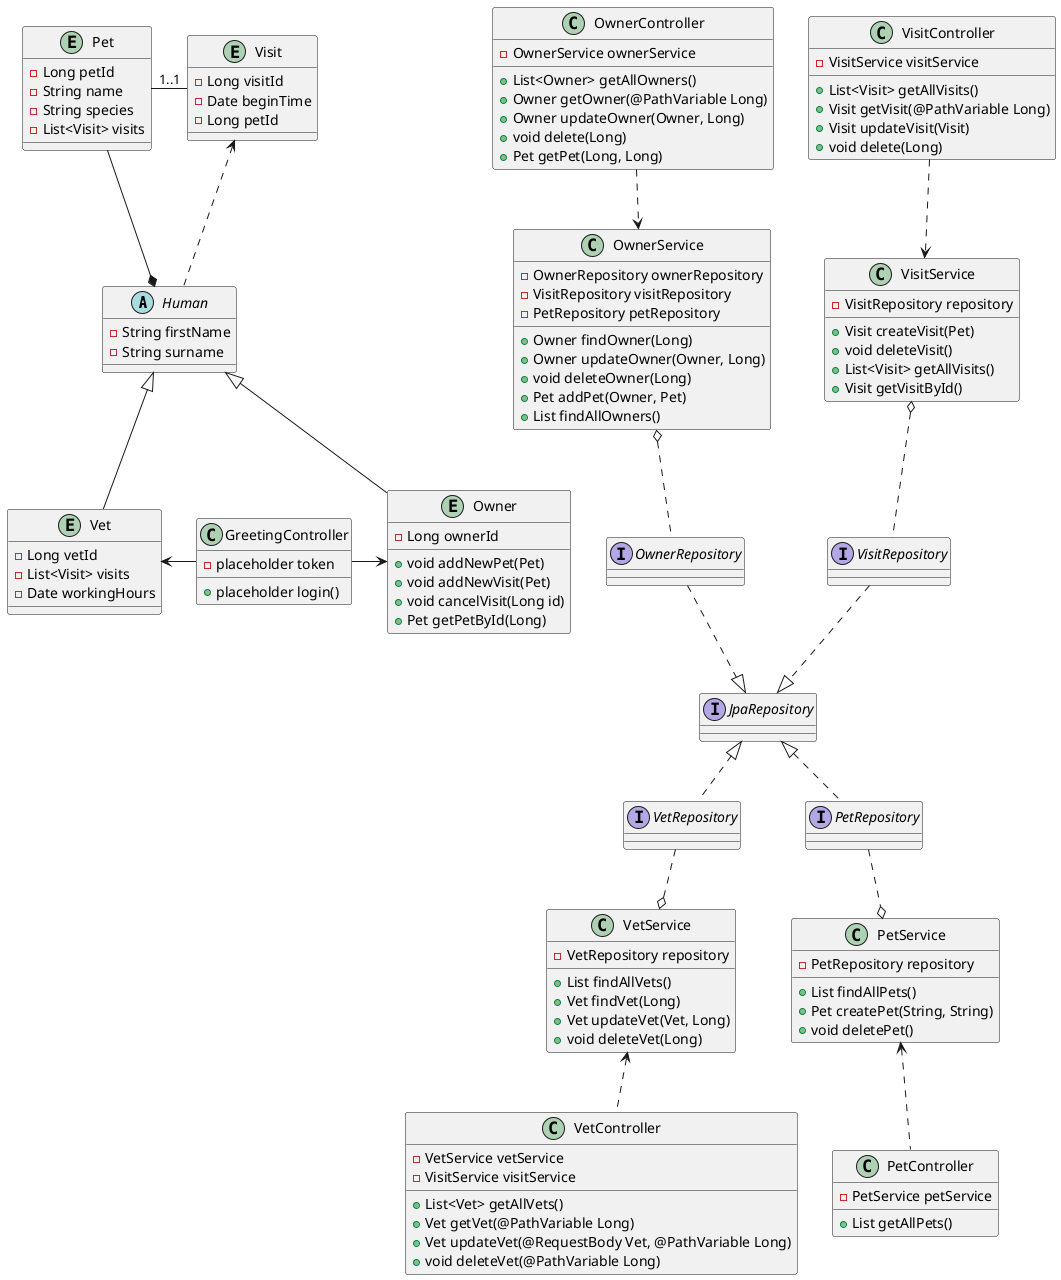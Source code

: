 @startuml PetClinic


abstract Human{
    -String firstName
    -String surname
}

entity Owner extends Human {
    -Long ownerId
    +void addNewPet(Pet)
    +void addNewVisit(Pet)
    +void cancelVisit(Long id)
    +Pet getPetById(Long)
}

entity Vet extends Human {
    -Long vetId
    -List<Visit> visits
    -Date workingHours
}

entity Visit {
    -Long visitId
    -Date beginTime
    -Long petId
}

entity Pet {
    -Long petId
    -String name
    -String species
    -List<Visit> visits
}

interface VetRepository 
interface PetRepository 
interface OwnerRepository
interface VisitRepository
interface JpaRepository

JpaRepository <|.. VetRepository
JpaRepository <|.. PetRepository
OwnerRepository ..|> JpaRepository
VisitRepository ..|> JpaRepository

PetRepository ..o PetService
VetRepository ..o VetService
OwnerService o.. OwnerRepository
VisitService o.. VisitRepository

PetService <.. PetController
VetService <.. VetController
OwnerController ..> OwnerService
VisitController ..> VisitService

Pet -* Human
Visit <.. Human
Pet "1..1" - Visit

GreetingController -> Owner
Vet <- GreetingController

class OwnerService {
    -OwnerRepository ownerRepository
    -VisitRepository visitRepository
    -PetRepository petRepository
    +Owner findOwner(Long)
    +Owner updateOwner(Owner, Long)
    +void deleteOwner(Long)
    +Pet addPet(Owner, Pet)
    +List findAllOwners()
}

class PetService {
    -PetRepository repository
    +List findAllPets()
    +Pet createPet(String, String)
    +void deletePet()
}

class VetService {
    -VetRepository repository
    +List findAllVets()
    +Vet findVet(Long)
    +Vet updateVet(Vet, Long)
    +void deleteVet(Long)
}

class VisitService {
    -VisitRepository repository
    +Visit createVisit(Pet)
    +void deleteVisit()
    +List<Visit> getAllVisits()
    +Visit getVisitById()
}

class GreetingController {
    -placeholder token
    +placeholder login()
}

class OwnerController {
    -OwnerService ownerService
    +List<Owner> getAllOwners()
    +Owner getOwner(@PathVariable Long)
    +Owner updateOwner(Owner, Long)
    +void delete(Long)
    +Pet getPet(Long, Long)
}

class PetController {
    -PetService petService
    +List getAllPets()
}

class VisitController {
    -VisitService visitService
    +List<Visit> getAllVisits()
    +Visit getVisit(@PathVariable Long)
    +Visit updateVisit(Visit)
    +void delete(Long)
}
class VetController {
    -VetService vetService
    -VisitService visitService
    +List<Vet> getAllVets()
    +Vet getVet(@PathVariable Long)
    +Vet updateVet(@RequestBody Vet, @PathVariable Long)
    +void deleteVet(@PathVariable Long)
}

@enduml